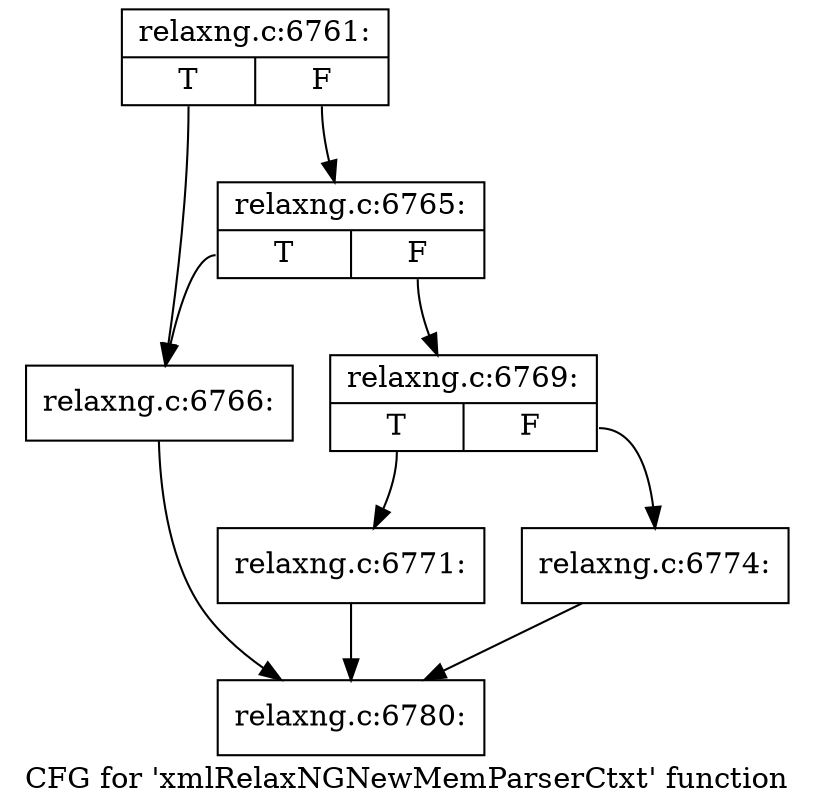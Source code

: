 digraph "CFG for 'xmlRelaxNGNewMemParserCtxt' function" {
	label="CFG for 'xmlRelaxNGNewMemParserCtxt' function";

	Node0x3998650 [shape=record,label="{relaxng.c:6761:|{<s0>T|<s1>F}}"];
	Node0x3998650:s0 -> Node0x399a1e0;
	Node0x3998650:s1 -> Node0x399f7e0;
	Node0x399f7e0 [shape=record,label="{relaxng.c:6765:|{<s0>T|<s1>F}}"];
	Node0x399f7e0:s0 -> Node0x399a1e0;
	Node0x399f7e0:s1 -> Node0x39988a0;
	Node0x399a1e0 [shape=record,label="{relaxng.c:6766:}"];
	Node0x399a1e0 -> Node0x399a2d0;
	Node0x39988a0 [shape=record,label="{relaxng.c:6769:|{<s0>T|<s1>F}}"];
	Node0x39988a0:s0 -> Node0x39a0180;
	Node0x39988a0:s1 -> Node0x39a01d0;
	Node0x39a0180 [shape=record,label="{relaxng.c:6771:}"];
	Node0x39a0180 -> Node0x399a2d0;
	Node0x39a01d0 [shape=record,label="{relaxng.c:6774:}"];
	Node0x39a01d0 -> Node0x399a2d0;
	Node0x399a2d0 [shape=record,label="{relaxng.c:6780:}"];
}
